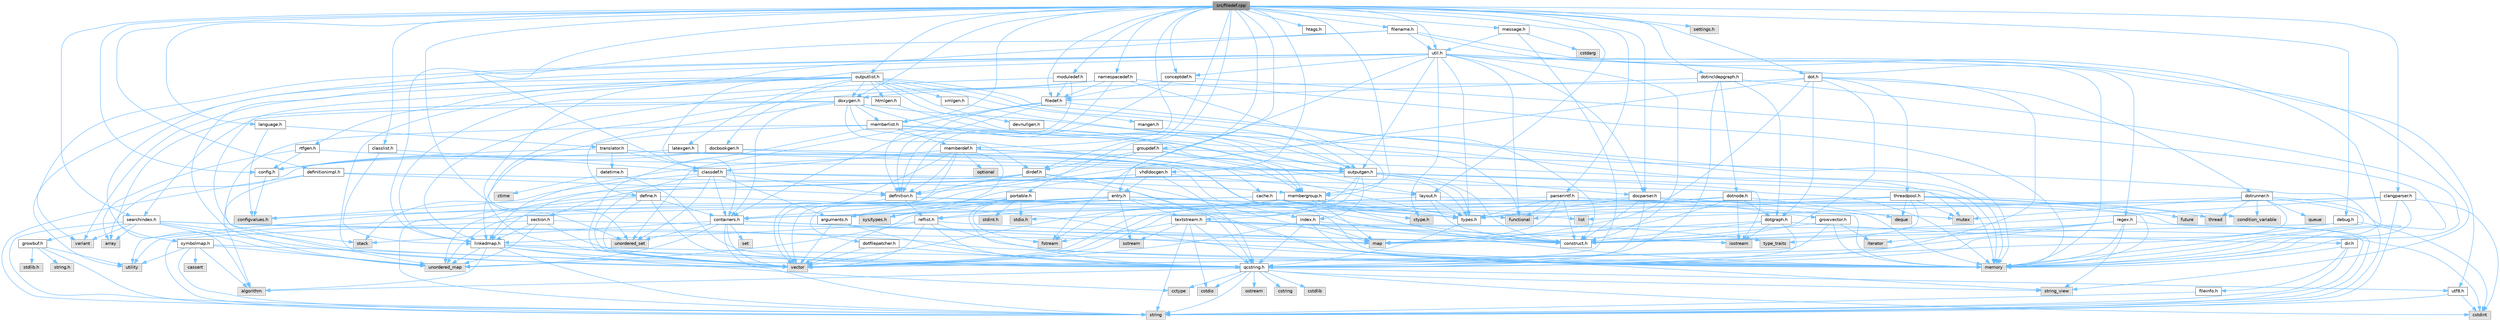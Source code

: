 digraph "src/filedef.cpp"
{
 // INTERACTIVE_SVG=YES
 // LATEX_PDF_SIZE
  bgcolor="transparent";
  edge [fontname=Helvetica,fontsize=10,labelfontname=Helvetica,labelfontsize=10];
  node [fontname=Helvetica,fontsize=10,shape=box,height=0.2,width=0.4];
  Node1 [id="Node000001",label="src/filedef.cpp",height=0.2,width=0.4,color="gray40", fillcolor="grey60", style="filled", fontcolor="black",tooltip=" "];
  Node1 -> Node2 [id="edge1_Node000001_Node000002",color="steelblue1",style="solid",tooltip=" "];
  Node2 [id="Node000002",label="unordered_set",height=0.2,width=0.4,color="grey60", fillcolor="#E0E0E0", style="filled",tooltip=" "];
  Node1 -> Node3 [id="edge2_Node000001_Node000003",color="steelblue1",style="solid",tooltip=" "];
  Node3 [id="Node000003",label="memberlist.h",height=0.2,width=0.4,color="grey40", fillcolor="white", style="filled",URL="$dd/d78/memberlist_8h.html",tooltip=" "];
  Node3 -> Node4 [id="edge3_Node000003_Node000004",color="steelblue1",style="solid",tooltip=" "];
  Node4 [id="Node000004",label="vector",height=0.2,width=0.4,color="grey60", fillcolor="#E0E0E0", style="filled",tooltip=" "];
  Node3 -> Node5 [id="edge4_Node000003_Node000005",color="steelblue1",style="solid",tooltip=" "];
  Node5 [id="Node000005",label="algorithm",height=0.2,width=0.4,color="grey60", fillcolor="#E0E0E0", style="filled",tooltip=" "];
  Node3 -> Node6 [id="edge5_Node000003_Node000006",color="steelblue1",style="solid",tooltip=" "];
  Node6 [id="Node000006",label="memberdef.h",height=0.2,width=0.4,color="grey40", fillcolor="white", style="filled",URL="$d4/d46/memberdef_8h.html",tooltip=" "];
  Node6 -> Node4 [id="edge6_Node000006_Node000004",color="steelblue1",style="solid",tooltip=" "];
  Node6 -> Node7 [id="edge7_Node000006_Node000007",color="steelblue1",style="solid",tooltip=" "];
  Node7 [id="Node000007",label="memory",height=0.2,width=0.4,color="grey60", fillcolor="#E0E0E0", style="filled",tooltip=" "];
  Node6 -> Node8 [id="edge8_Node000006_Node000008",color="steelblue1",style="solid",tooltip=" "];
  Node8 [id="Node000008",label="optional",height=0.2,width=0.4,color="grey60", fillcolor="#E0E0E0", style="filled",tooltip=" "];
  Node6 -> Node9 [id="edge9_Node000006_Node000009",color="steelblue1",style="solid",tooltip=" "];
  Node9 [id="Node000009",label="sys/types.h",height=0.2,width=0.4,color="grey60", fillcolor="#E0E0E0", style="filled",tooltip=" "];
  Node6 -> Node10 [id="edge10_Node000006_Node000010",color="steelblue1",style="solid",tooltip=" "];
  Node10 [id="Node000010",label="types.h",height=0.2,width=0.4,color="grey40", fillcolor="white", style="filled",URL="$d9/d49/types_8h.html",tooltip="This file contains a number of basic enums and types."];
  Node10 -> Node11 [id="edge11_Node000010_Node000011",color="steelblue1",style="solid",tooltip=" "];
  Node11 [id="Node000011",label="qcstring.h",height=0.2,width=0.4,color="grey40", fillcolor="white", style="filled",URL="$d7/d5c/qcstring_8h.html",tooltip=" "];
  Node11 -> Node12 [id="edge12_Node000011_Node000012",color="steelblue1",style="solid",tooltip=" "];
  Node12 [id="Node000012",label="string",height=0.2,width=0.4,color="grey60", fillcolor="#E0E0E0", style="filled",tooltip=" "];
  Node11 -> Node13 [id="edge13_Node000011_Node000013",color="steelblue1",style="solid",tooltip=" "];
  Node13 [id="Node000013",label="string_view",height=0.2,width=0.4,color="grey60", fillcolor="#E0E0E0", style="filled",tooltip=" "];
  Node11 -> Node5 [id="edge14_Node000011_Node000005",color="steelblue1",style="solid",tooltip=" "];
  Node11 -> Node14 [id="edge15_Node000011_Node000014",color="steelblue1",style="solid",tooltip=" "];
  Node14 [id="Node000014",label="cctype",height=0.2,width=0.4,color="grey60", fillcolor="#E0E0E0", style="filled",tooltip=" "];
  Node11 -> Node15 [id="edge16_Node000011_Node000015",color="steelblue1",style="solid",tooltip=" "];
  Node15 [id="Node000015",label="cstring",height=0.2,width=0.4,color="grey60", fillcolor="#E0E0E0", style="filled",tooltip=" "];
  Node11 -> Node16 [id="edge17_Node000011_Node000016",color="steelblue1",style="solid",tooltip=" "];
  Node16 [id="Node000016",label="cstdio",height=0.2,width=0.4,color="grey60", fillcolor="#E0E0E0", style="filled",tooltip=" "];
  Node11 -> Node17 [id="edge18_Node000011_Node000017",color="steelblue1",style="solid",tooltip=" "];
  Node17 [id="Node000017",label="cstdlib",height=0.2,width=0.4,color="grey60", fillcolor="#E0E0E0", style="filled",tooltip=" "];
  Node11 -> Node18 [id="edge19_Node000011_Node000018",color="steelblue1",style="solid",tooltip=" "];
  Node18 [id="Node000018",label="cstdint",height=0.2,width=0.4,color="grey60", fillcolor="#E0E0E0", style="filled",tooltip=" "];
  Node11 -> Node19 [id="edge20_Node000011_Node000019",color="steelblue1",style="solid",tooltip=" "];
  Node19 [id="Node000019",label="ostream",height=0.2,width=0.4,color="grey60", fillcolor="#E0E0E0", style="filled",tooltip=" "];
  Node11 -> Node20 [id="edge21_Node000011_Node000020",color="steelblue1",style="solid",tooltip=" "];
  Node20 [id="Node000020",label="utf8.h",height=0.2,width=0.4,color="grey40", fillcolor="white", style="filled",URL="$db/d7c/utf8_8h.html",tooltip="Various UTF8 related helper functions."];
  Node20 -> Node18 [id="edge22_Node000020_Node000018",color="steelblue1",style="solid",tooltip=" "];
  Node20 -> Node12 [id="edge23_Node000020_Node000012",color="steelblue1",style="solid",tooltip=" "];
  Node6 -> Node21 [id="edge24_Node000006_Node000021",color="steelblue1",style="solid",tooltip=" "];
  Node21 [id="Node000021",label="definition.h",height=0.2,width=0.4,color="grey40", fillcolor="white", style="filled",URL="$df/da1/definition_8h.html",tooltip=" "];
  Node21 -> Node4 [id="edge25_Node000021_Node000004",color="steelblue1",style="solid",tooltip=" "];
  Node21 -> Node10 [id="edge26_Node000021_Node000010",color="steelblue1",style="solid",tooltip=" "];
  Node21 -> Node22 [id="edge27_Node000021_Node000022",color="steelblue1",style="solid",tooltip=" "];
  Node22 [id="Node000022",label="reflist.h",height=0.2,width=0.4,color="grey40", fillcolor="white", style="filled",URL="$d1/d02/reflist_8h.html",tooltip=" "];
  Node22 -> Node4 [id="edge28_Node000022_Node000004",color="steelblue1",style="solid",tooltip=" "];
  Node22 -> Node23 [id="edge29_Node000022_Node000023",color="steelblue1",style="solid",tooltip=" "];
  Node23 [id="Node000023",label="unordered_map",height=0.2,width=0.4,color="grey60", fillcolor="#E0E0E0", style="filled",tooltip=" "];
  Node22 -> Node7 [id="edge30_Node000022_Node000007",color="steelblue1",style="solid",tooltip=" "];
  Node22 -> Node11 [id="edge31_Node000022_Node000011",color="steelblue1",style="solid",tooltip=" "];
  Node22 -> Node24 [id="edge32_Node000022_Node000024",color="steelblue1",style="solid",tooltip=" "];
  Node24 [id="Node000024",label="linkedmap.h",height=0.2,width=0.4,color="grey40", fillcolor="white", style="filled",URL="$da/de1/linkedmap_8h.html",tooltip=" "];
  Node24 -> Node23 [id="edge33_Node000024_Node000023",color="steelblue1",style="solid",tooltip=" "];
  Node24 -> Node4 [id="edge34_Node000024_Node000004",color="steelblue1",style="solid",tooltip=" "];
  Node24 -> Node7 [id="edge35_Node000024_Node000007",color="steelblue1",style="solid",tooltip=" "];
  Node24 -> Node12 [id="edge36_Node000024_Node000012",color="steelblue1",style="solid",tooltip=" "];
  Node24 -> Node5 [id="edge37_Node000024_Node000005",color="steelblue1",style="solid",tooltip=" "];
  Node24 -> Node14 [id="edge38_Node000024_Node000014",color="steelblue1",style="solid",tooltip=" "];
  Node24 -> Node11 [id="edge39_Node000024_Node000011",color="steelblue1",style="solid",tooltip=" "];
  Node22 -> Node25 [id="edge40_Node000022_Node000025",color="steelblue1",style="solid",tooltip=" "];
  Node25 [id="Node000025",label="construct.h",height=0.2,width=0.4,color="grey40", fillcolor="white", style="filled",URL="$d7/dfc/construct_8h.html",tooltip=" "];
  Node21 -> Node25 [id="edge41_Node000021_Node000025",color="steelblue1",style="solid",tooltip=" "];
  Node6 -> Node26 [id="edge42_Node000006_Node000026",color="steelblue1",style="solid",tooltip=" "];
  Node26 [id="Node000026",label="arguments.h",height=0.2,width=0.4,color="grey40", fillcolor="white", style="filled",URL="$df/d9b/arguments_8h.html",tooltip=" "];
  Node26 -> Node4 [id="edge43_Node000026_Node000004",color="steelblue1",style="solid",tooltip=" "];
  Node26 -> Node11 [id="edge44_Node000026_Node000011",color="steelblue1",style="solid",tooltip=" "];
  Node6 -> Node27 [id="edge45_Node000006_Node000027",color="steelblue1",style="solid",tooltip=" "];
  Node27 [id="Node000027",label="classdef.h",height=0.2,width=0.4,color="grey40", fillcolor="white", style="filled",URL="$d1/da6/classdef_8h.html",tooltip=" "];
  Node27 -> Node7 [id="edge46_Node000027_Node000007",color="steelblue1",style="solid",tooltip=" "];
  Node27 -> Node4 [id="edge47_Node000027_Node000004",color="steelblue1",style="solid",tooltip=" "];
  Node27 -> Node2 [id="edge48_Node000027_Node000002",color="steelblue1",style="solid",tooltip=" "];
  Node27 -> Node28 [id="edge49_Node000027_Node000028",color="steelblue1",style="solid",tooltip=" "];
  Node28 [id="Node000028",label="containers.h",height=0.2,width=0.4,color="grey40", fillcolor="white", style="filled",URL="$d5/d75/containers_8h.html",tooltip=" "];
  Node28 -> Node4 [id="edge50_Node000028_Node000004",color="steelblue1",style="solid",tooltip=" "];
  Node28 -> Node12 [id="edge51_Node000028_Node000012",color="steelblue1",style="solid",tooltip=" "];
  Node28 -> Node13 [id="edge52_Node000028_Node000013",color="steelblue1",style="solid",tooltip=" "];
  Node28 -> Node29 [id="edge53_Node000028_Node000029",color="steelblue1",style="solid",tooltip=" "];
  Node29 [id="Node000029",label="set",height=0.2,width=0.4,color="grey60", fillcolor="#E0E0E0", style="filled",tooltip=" "];
  Node28 -> Node30 [id="edge54_Node000028_Node000030",color="steelblue1",style="solid",tooltip=" "];
  Node30 [id="Node000030",label="map",height=0.2,width=0.4,color="grey60", fillcolor="#E0E0E0", style="filled",tooltip=" "];
  Node28 -> Node2 [id="edge55_Node000028_Node000002",color="steelblue1",style="solid",tooltip=" "];
  Node28 -> Node23 [id="edge56_Node000028_Node000023",color="steelblue1",style="solid",tooltip=" "];
  Node28 -> Node31 [id="edge57_Node000028_Node000031",color="steelblue1",style="solid",tooltip=" "];
  Node31 [id="Node000031",label="stack",height=0.2,width=0.4,color="grey60", fillcolor="#E0E0E0", style="filled",tooltip=" "];
  Node27 -> Node21 [id="edge58_Node000027_Node000021",color="steelblue1",style="solid",tooltip=" "];
  Node27 -> Node26 [id="edge59_Node000027_Node000026",color="steelblue1",style="solid",tooltip=" "];
  Node27 -> Node32 [id="edge60_Node000027_Node000032",color="steelblue1",style="solid",tooltip=" "];
  Node32 [id="Node000032",label="membergroup.h",height=0.2,width=0.4,color="grey40", fillcolor="white", style="filled",URL="$d9/d11/membergroup_8h.html",tooltip=" "];
  Node32 -> Node4 [id="edge61_Node000032_Node000004",color="steelblue1",style="solid",tooltip=" "];
  Node32 -> Node30 [id="edge62_Node000032_Node000030",color="steelblue1",style="solid",tooltip=" "];
  Node32 -> Node7 [id="edge63_Node000032_Node000007",color="steelblue1",style="solid",tooltip=" "];
  Node32 -> Node10 [id="edge64_Node000032_Node000010",color="steelblue1",style="solid",tooltip=" "];
  Node32 -> Node22 [id="edge65_Node000032_Node000022",color="steelblue1",style="solid",tooltip=" "];
  Node27 -> Node33 [id="edge66_Node000027_Node000033",color="steelblue1",style="solid",tooltip=" "];
  Node33 [id="Node000033",label="configvalues.h",height=0.2,width=0.4,color="grey60", fillcolor="#E0E0E0", style="filled",tooltip=" "];
  Node3 -> Node24 [id="edge67_Node000003_Node000024",color="steelblue1",style="solid",tooltip=" "];
  Node3 -> Node10 [id="edge68_Node000003_Node000010",color="steelblue1",style="solid",tooltip=" "];
  Node3 -> Node32 [id="edge69_Node000003_Node000032",color="steelblue1",style="solid",tooltip=" "];
  Node3 -> Node25 [id="edge70_Node000003_Node000025",color="steelblue1",style="solid",tooltip=" "];
  Node1 -> Node34 [id="edge71_Node000001_Node000034",color="steelblue1",style="solid",tooltip=" "];
  Node34 [id="Node000034",label="classlist.h",height=0.2,width=0.4,color="grey40", fillcolor="white", style="filled",URL="$d2/df8/classlist_8h.html",tooltip=" "];
  Node34 -> Node24 [id="edge72_Node000034_Node000024",color="steelblue1",style="solid",tooltip=" "];
  Node34 -> Node27 [id="edge73_Node000034_Node000027",color="steelblue1",style="solid",tooltip=" "];
  Node1 -> Node35 [id="edge74_Node000001_Node000035",color="steelblue1",style="solid",tooltip=" "];
  Node35 [id="Node000035",label="filedef.h",height=0.2,width=0.4,color="grey40", fillcolor="white", style="filled",URL="$d4/d3a/filedef_8h.html",tooltip=" "];
  Node35 -> Node7 [id="edge75_Node000035_Node000007",color="steelblue1",style="solid",tooltip=" "];
  Node35 -> Node2 [id="edge76_Node000035_Node000002",color="steelblue1",style="solid",tooltip=" "];
  Node35 -> Node21 [id="edge77_Node000035_Node000021",color="steelblue1",style="solid",tooltip=" "];
  Node35 -> Node3 [id="edge78_Node000035_Node000003",color="steelblue1",style="solid",tooltip=" "];
  Node35 -> Node28 [id="edge79_Node000035_Node000028",color="steelblue1",style="solid",tooltip=" "];
  Node1 -> Node36 [id="edge80_Node000001_Node000036",color="steelblue1",style="solid",tooltip=" "];
  Node36 [id="Node000036",label="doxygen.h",height=0.2,width=0.4,color="grey40", fillcolor="white", style="filled",URL="$d1/da1/doxygen_8h.html",tooltip=" "];
  Node36 -> Node37 [id="edge81_Node000036_Node000037",color="steelblue1",style="solid",tooltip=" "];
  Node37 [id="Node000037",label="mutex",height=0.2,width=0.4,color="grey60", fillcolor="#E0E0E0", style="filled",tooltip=" "];
  Node36 -> Node28 [id="edge82_Node000036_Node000028",color="steelblue1",style="solid",tooltip=" "];
  Node36 -> Node32 [id="edge83_Node000036_Node000032",color="steelblue1",style="solid",tooltip=" "];
  Node36 -> Node38 [id="edge84_Node000036_Node000038",color="steelblue1",style="solid",tooltip=" "];
  Node38 [id="Node000038",label="dirdef.h",height=0.2,width=0.4,color="grey40", fillcolor="white", style="filled",URL="$d6/d15/dirdef_8h.html",tooltip=" "];
  Node38 -> Node4 [id="edge85_Node000038_Node000004",color="steelblue1",style="solid",tooltip=" "];
  Node38 -> Node30 [id="edge86_Node000038_Node000030",color="steelblue1",style="solid",tooltip=" "];
  Node38 -> Node11 [id="edge87_Node000038_Node000011",color="steelblue1",style="solid",tooltip=" "];
  Node38 -> Node24 [id="edge88_Node000038_Node000024",color="steelblue1",style="solid",tooltip=" "];
  Node38 -> Node21 [id="edge89_Node000038_Node000021",color="steelblue1",style="solid",tooltip=" "];
  Node36 -> Node3 [id="edge90_Node000036_Node000003",color="steelblue1",style="solid",tooltip=" "];
  Node36 -> Node39 [id="edge91_Node000036_Node000039",color="steelblue1",style="solid",tooltip=" "];
  Node39 [id="Node000039",label="define.h",height=0.2,width=0.4,color="grey40", fillcolor="white", style="filled",URL="$df/d67/define_8h.html",tooltip=" "];
  Node39 -> Node4 [id="edge92_Node000039_Node000004",color="steelblue1",style="solid",tooltip=" "];
  Node39 -> Node7 [id="edge93_Node000039_Node000007",color="steelblue1",style="solid",tooltip=" "];
  Node39 -> Node12 [id="edge94_Node000039_Node000012",color="steelblue1",style="solid",tooltip=" "];
  Node39 -> Node23 [id="edge95_Node000039_Node000023",color="steelblue1",style="solid",tooltip=" "];
  Node39 -> Node11 [id="edge96_Node000039_Node000011",color="steelblue1",style="solid",tooltip=" "];
  Node39 -> Node28 [id="edge97_Node000039_Node000028",color="steelblue1",style="solid",tooltip=" "];
  Node36 -> Node40 [id="edge98_Node000036_Node000040",color="steelblue1",style="solid",tooltip=" "];
  Node40 [id="Node000040",label="cache.h",height=0.2,width=0.4,color="grey40", fillcolor="white", style="filled",URL="$d3/d26/cache_8h.html",tooltip=" "];
  Node40 -> Node41 [id="edge99_Node000040_Node000041",color="steelblue1",style="solid",tooltip=" "];
  Node41 [id="Node000041",label="list",height=0.2,width=0.4,color="grey60", fillcolor="#E0E0E0", style="filled",tooltip=" "];
  Node40 -> Node23 [id="edge100_Node000040_Node000023",color="steelblue1",style="solid",tooltip=" "];
  Node40 -> Node37 [id="edge101_Node000040_Node000037",color="steelblue1",style="solid",tooltip=" "];
  Node40 -> Node42 [id="edge102_Node000040_Node000042",color="steelblue1",style="solid",tooltip=" "];
  Node42 [id="Node000042",label="utility",height=0.2,width=0.4,color="grey60", fillcolor="#E0E0E0", style="filled",tooltip=" "];
  Node40 -> Node43 [id="edge103_Node000040_Node000043",color="steelblue1",style="solid",tooltip=" "];
  Node43 [id="Node000043",label="ctype.h",height=0.2,width=0.4,color="grey60", fillcolor="#E0E0E0", style="filled",tooltip=" "];
  Node36 -> Node44 [id="edge104_Node000036_Node000044",color="steelblue1",style="solid",tooltip=" "];
  Node44 [id="Node000044",label="symbolmap.h",height=0.2,width=0.4,color="grey40", fillcolor="white", style="filled",URL="$d7/ddd/symbolmap_8h.html",tooltip=" "];
  Node44 -> Node5 [id="edge105_Node000044_Node000005",color="steelblue1",style="solid",tooltip=" "];
  Node44 -> Node23 [id="edge106_Node000044_Node000023",color="steelblue1",style="solid",tooltip=" "];
  Node44 -> Node4 [id="edge107_Node000044_Node000004",color="steelblue1",style="solid",tooltip=" "];
  Node44 -> Node12 [id="edge108_Node000044_Node000012",color="steelblue1",style="solid",tooltip=" "];
  Node44 -> Node42 [id="edge109_Node000044_Node000042",color="steelblue1",style="solid",tooltip=" "];
  Node44 -> Node45 [id="edge110_Node000044_Node000045",color="steelblue1",style="solid",tooltip=" "];
  Node45 [id="Node000045",label="cassert",height=0.2,width=0.4,color="grey60", fillcolor="#E0E0E0", style="filled",tooltip=" "];
  Node36 -> Node46 [id="edge111_Node000036_Node000046",color="steelblue1",style="solid",tooltip=" "];
  Node46 [id="Node000046",label="searchindex.h",height=0.2,width=0.4,color="grey40", fillcolor="white", style="filled",URL="$de/d07/searchindex_8h.html",tooltip="Web server based search engine."];
  Node46 -> Node7 [id="edge112_Node000046_Node000007",color="steelblue1",style="solid",tooltip=" "];
  Node46 -> Node4 [id="edge113_Node000046_Node000004",color="steelblue1",style="solid",tooltip=" "];
  Node46 -> Node30 [id="edge114_Node000046_Node000030",color="steelblue1",style="solid",tooltip=" "];
  Node46 -> Node23 [id="edge115_Node000046_Node000023",color="steelblue1",style="solid",tooltip=" "];
  Node46 -> Node12 [id="edge116_Node000046_Node000012",color="steelblue1",style="solid",tooltip=" "];
  Node46 -> Node47 [id="edge117_Node000046_Node000047",color="steelblue1",style="solid",tooltip=" "];
  Node47 [id="Node000047",label="array",height=0.2,width=0.4,color="grey60", fillcolor="#E0E0E0", style="filled",tooltip=" "];
  Node46 -> Node48 [id="edge118_Node000046_Node000048",color="steelblue1",style="solid",tooltip=" "];
  Node48 [id="Node000048",label="variant",height=0.2,width=0.4,color="grey60", fillcolor="#E0E0E0", style="filled",tooltip=" "];
  Node46 -> Node11 [id="edge119_Node000046_Node000011",color="steelblue1",style="solid",tooltip=" "];
  Node46 -> Node49 [id="edge120_Node000046_Node000049",color="steelblue1",style="solid",tooltip=" "];
  Node49 [id="Node000049",label="growbuf.h",height=0.2,width=0.4,color="grey40", fillcolor="white", style="filled",URL="$dd/d72/growbuf_8h.html",tooltip=" "];
  Node49 -> Node42 [id="edge121_Node000049_Node000042",color="steelblue1",style="solid",tooltip=" "];
  Node49 -> Node50 [id="edge122_Node000049_Node000050",color="steelblue1",style="solid",tooltip=" "];
  Node50 [id="Node000050",label="stdlib.h",height=0.2,width=0.4,color="grey60", fillcolor="#E0E0E0", style="filled",tooltip=" "];
  Node49 -> Node51 [id="edge123_Node000049_Node000051",color="steelblue1",style="solid",tooltip=" "];
  Node51 [id="Node000051",label="string.h",height=0.2,width=0.4,color="grey60", fillcolor="#E0E0E0", style="filled",tooltip=" "];
  Node49 -> Node12 [id="edge124_Node000049_Node000012",color="steelblue1",style="solid",tooltip=" "];
  Node1 -> Node6 [id="edge125_Node000001_Node000006",color="steelblue1",style="solid",tooltip=" "];
  Node1 -> Node27 [id="edge126_Node000001_Node000027",color="steelblue1",style="solid",tooltip=" "];
  Node1 -> Node52 [id="edge127_Node000001_Node000052",color="steelblue1",style="solid",tooltip=" "];
  Node52 [id="Node000052",label="namespacedef.h",height=0.2,width=0.4,color="grey40", fillcolor="white", style="filled",URL="$d7/d97/namespacedef_8h.html",tooltip=" "];
  Node52 -> Node7 [id="edge128_Node000052_Node000007",color="steelblue1",style="solid",tooltip=" "];
  Node52 -> Node2 [id="edge129_Node000052_Node000002",color="steelblue1",style="solid",tooltip=" "];
  Node52 -> Node21 [id="edge130_Node000052_Node000021",color="steelblue1",style="solid",tooltip=" "];
  Node52 -> Node35 [id="edge131_Node000052_Node000035",color="steelblue1",style="solid",tooltip=" "];
  Node52 -> Node24 [id="edge132_Node000052_Node000024",color="steelblue1",style="solid",tooltip=" "];
  Node52 -> Node32 [id="edge133_Node000052_Node000032",color="steelblue1",style="solid",tooltip=" "];
  Node1 -> Node53 [id="edge134_Node000001_Node000053",color="steelblue1",style="solid",tooltip=" "];
  Node53 [id="Node000053",label="util.h",height=0.2,width=0.4,color="grey40", fillcolor="white", style="filled",URL="$d8/d3c/util_8h.html",tooltip="A bunch of utility functions."];
  Node53 -> Node7 [id="edge135_Node000053_Node000007",color="steelblue1",style="solid",tooltip=" "];
  Node53 -> Node23 [id="edge136_Node000053_Node000023",color="steelblue1",style="solid",tooltip=" "];
  Node53 -> Node5 [id="edge137_Node000053_Node000005",color="steelblue1",style="solid",tooltip=" "];
  Node53 -> Node54 [id="edge138_Node000053_Node000054",color="steelblue1",style="solid",tooltip=" "];
  Node54 [id="Node000054",label="functional",height=0.2,width=0.4,color="grey60", fillcolor="#E0E0E0", style="filled",tooltip=" "];
  Node53 -> Node55 [id="edge139_Node000053_Node000055",color="steelblue1",style="solid",tooltip=" "];
  Node55 [id="Node000055",label="fstream",height=0.2,width=0.4,color="grey60", fillcolor="#E0E0E0", style="filled",tooltip=" "];
  Node53 -> Node48 [id="edge140_Node000053_Node000048",color="steelblue1",style="solid",tooltip=" "];
  Node53 -> Node13 [id="edge141_Node000053_Node000013",color="steelblue1",style="solid",tooltip=" "];
  Node53 -> Node43 [id="edge142_Node000053_Node000043",color="steelblue1",style="solid",tooltip=" "];
  Node53 -> Node10 [id="edge143_Node000053_Node000010",color="steelblue1",style="solid",tooltip=" "];
  Node53 -> Node56 [id="edge144_Node000053_Node000056",color="steelblue1",style="solid",tooltip=" "];
  Node56 [id="Node000056",label="docparser.h",height=0.2,width=0.4,color="grey40", fillcolor="white", style="filled",URL="$de/d9c/docparser_8h.html",tooltip=" "];
  Node56 -> Node57 [id="edge145_Node000056_Node000057",color="steelblue1",style="solid",tooltip=" "];
  Node57 [id="Node000057",label="stdio.h",height=0.2,width=0.4,color="grey60", fillcolor="#E0E0E0", style="filled",tooltip=" "];
  Node56 -> Node7 [id="edge146_Node000056_Node000007",color="steelblue1",style="solid",tooltip=" "];
  Node56 -> Node11 [id="edge147_Node000056_Node000011",color="steelblue1",style="solid",tooltip=" "];
  Node56 -> Node58 [id="edge148_Node000056_Node000058",color="steelblue1",style="solid",tooltip=" "];
  Node58 [id="Node000058",label="growvector.h",height=0.2,width=0.4,color="grey40", fillcolor="white", style="filled",URL="$d7/d50/growvector_8h.html",tooltip=" "];
  Node58 -> Node4 [id="edge149_Node000058_Node000004",color="steelblue1",style="solid",tooltip=" "];
  Node58 -> Node7 [id="edge150_Node000058_Node000007",color="steelblue1",style="solid",tooltip=" "];
  Node58 -> Node59 [id="edge151_Node000058_Node000059",color="steelblue1",style="solid",tooltip=" "];
  Node59 [id="Node000059",label="iterator",height=0.2,width=0.4,color="grey60", fillcolor="#E0E0E0", style="filled",tooltip=" "];
  Node58 -> Node25 [id="edge152_Node000058_Node000025",color="steelblue1",style="solid",tooltip=" "];
  Node56 -> Node25 [id="edge153_Node000056_Node000025",color="steelblue1",style="solid",tooltip=" "];
  Node56 -> Node10 [id="edge154_Node000056_Node000010",color="steelblue1",style="solid",tooltip=" "];
  Node53 -> Node28 [id="edge155_Node000053_Node000028",color="steelblue1",style="solid",tooltip=" "];
  Node53 -> Node60 [id="edge156_Node000053_Node000060",color="steelblue1",style="solid",tooltip=" "];
  Node60 [id="Node000060",label="outputgen.h",height=0.2,width=0.4,color="grey40", fillcolor="white", style="filled",URL="$df/d06/outputgen_8h.html",tooltip=" "];
  Node60 -> Node7 [id="edge157_Node000060_Node000007",color="steelblue1",style="solid",tooltip=" "];
  Node60 -> Node31 [id="edge158_Node000060_Node000031",color="steelblue1",style="solid",tooltip=" "];
  Node60 -> Node61 [id="edge159_Node000060_Node000061",color="steelblue1",style="solid",tooltip=" "];
  Node61 [id="Node000061",label="iostream",height=0.2,width=0.4,color="grey60", fillcolor="#E0E0E0", style="filled",tooltip=" "];
  Node60 -> Node55 [id="edge160_Node000060_Node000055",color="steelblue1",style="solid",tooltip=" "];
  Node60 -> Node10 [id="edge161_Node000060_Node000010",color="steelblue1",style="solid",tooltip=" "];
  Node60 -> Node62 [id="edge162_Node000060_Node000062",color="steelblue1",style="solid",tooltip=" "];
  Node62 [id="Node000062",label="index.h",height=0.2,width=0.4,color="grey40", fillcolor="white", style="filled",URL="$d1/db5/index_8h.html",tooltip=" "];
  Node62 -> Node7 [id="edge163_Node000062_Node000007",color="steelblue1",style="solid",tooltip=" "];
  Node62 -> Node4 [id="edge164_Node000062_Node000004",color="steelblue1",style="solid",tooltip=" "];
  Node62 -> Node30 [id="edge165_Node000062_Node000030",color="steelblue1",style="solid",tooltip=" "];
  Node62 -> Node11 [id="edge166_Node000062_Node000011",color="steelblue1",style="solid",tooltip=" "];
  Node62 -> Node25 [id="edge167_Node000062_Node000025",color="steelblue1",style="solid",tooltip=" "];
  Node60 -> Node63 [id="edge168_Node000060_Node000063",color="steelblue1",style="solid",tooltip=" "];
  Node63 [id="Node000063",label="section.h",height=0.2,width=0.4,color="grey40", fillcolor="white", style="filled",URL="$d1/d2a/section_8h.html",tooltip=" "];
  Node63 -> Node12 [id="edge169_Node000063_Node000012",color="steelblue1",style="solid",tooltip=" "];
  Node63 -> Node23 [id="edge170_Node000063_Node000023",color="steelblue1",style="solid",tooltip=" "];
  Node63 -> Node11 [id="edge171_Node000063_Node000011",color="steelblue1",style="solid",tooltip=" "];
  Node63 -> Node24 [id="edge172_Node000063_Node000024",color="steelblue1",style="solid",tooltip=" "];
  Node63 -> Node25 [id="edge173_Node000063_Node000025",color="steelblue1",style="solid",tooltip=" "];
  Node60 -> Node64 [id="edge174_Node000060_Node000064",color="steelblue1",style="solid",tooltip=" "];
  Node64 [id="Node000064",label="textstream.h",height=0.2,width=0.4,color="grey40", fillcolor="white", style="filled",URL="$d4/d7d/textstream_8h.html",tooltip=" "];
  Node64 -> Node12 [id="edge175_Node000064_Node000012",color="steelblue1",style="solid",tooltip=" "];
  Node64 -> Node61 [id="edge176_Node000064_Node000061",color="steelblue1",style="solid",tooltip=" "];
  Node64 -> Node65 [id="edge177_Node000064_Node000065",color="steelblue1",style="solid",tooltip=" "];
  Node65 [id="Node000065",label="sstream",height=0.2,width=0.4,color="grey60", fillcolor="#E0E0E0", style="filled",tooltip=" "];
  Node64 -> Node18 [id="edge178_Node000064_Node000018",color="steelblue1",style="solid",tooltip=" "];
  Node64 -> Node16 [id="edge179_Node000064_Node000016",color="steelblue1",style="solid",tooltip=" "];
  Node64 -> Node55 [id="edge180_Node000064_Node000055",color="steelblue1",style="solid",tooltip=" "];
  Node64 -> Node66 [id="edge181_Node000064_Node000066",color="steelblue1",style="solid",tooltip=" "];
  Node66 [id="Node000066",label="type_traits",height=0.2,width=0.4,color="grey60", fillcolor="#E0E0E0", style="filled",tooltip=" "];
  Node64 -> Node11 [id="edge182_Node000064_Node000011",color="steelblue1",style="solid",tooltip=" "];
  Node64 -> Node25 [id="edge183_Node000064_Node000025",color="steelblue1",style="solid",tooltip=" "];
  Node60 -> Node56 [id="edge184_Node000060_Node000056",color="steelblue1",style="solid",tooltip=" "];
  Node60 -> Node25 [id="edge185_Node000060_Node000025",color="steelblue1",style="solid",tooltip=" "];
  Node53 -> Node67 [id="edge186_Node000053_Node000067",color="steelblue1",style="solid",tooltip=" "];
  Node67 [id="Node000067",label="regex.h",height=0.2,width=0.4,color="grey40", fillcolor="white", style="filled",URL="$d1/d21/regex_8h.html",tooltip=" "];
  Node67 -> Node7 [id="edge187_Node000067_Node000007",color="steelblue1",style="solid",tooltip=" "];
  Node67 -> Node12 [id="edge188_Node000067_Node000012",color="steelblue1",style="solid",tooltip=" "];
  Node67 -> Node13 [id="edge189_Node000067_Node000013",color="steelblue1",style="solid",tooltip=" "];
  Node67 -> Node4 [id="edge190_Node000067_Node000004",color="steelblue1",style="solid",tooltip=" "];
  Node67 -> Node59 [id="edge191_Node000067_Node000059",color="steelblue1",style="solid",tooltip=" "];
  Node67 -> Node25 [id="edge192_Node000067_Node000025",color="steelblue1",style="solid",tooltip=" "];
  Node53 -> Node68 [id="edge193_Node000053_Node000068",color="steelblue1",style="solid",tooltip=" "];
  Node68 [id="Node000068",label="conceptdef.h",height=0.2,width=0.4,color="grey40", fillcolor="white", style="filled",URL="$da/df1/conceptdef_8h.html",tooltip=" "];
  Node68 -> Node7 [id="edge194_Node000068_Node000007",color="steelblue1",style="solid",tooltip=" "];
  Node68 -> Node21 [id="edge195_Node000068_Node000021",color="steelblue1",style="solid",tooltip=" "];
  Node68 -> Node35 [id="edge196_Node000068_Node000035",color="steelblue1",style="solid",tooltip=" "];
  Node53 -> Node25 [id="edge197_Node000053_Node000025",color="steelblue1",style="solid",tooltip=" "];
  Node1 -> Node69 [id="edge198_Node000001_Node000069",color="steelblue1",style="solid",tooltip=" "];
  Node69 [id="Node000069",label="language.h",height=0.2,width=0.4,color="grey40", fillcolor="white", style="filled",URL="$d8/dce/language_8h.html",tooltip=" "];
  Node69 -> Node70 [id="edge199_Node000069_Node000070",color="steelblue1",style="solid",tooltip=" "];
  Node70 [id="Node000070",label="translator.h",height=0.2,width=0.4,color="grey40", fillcolor="white", style="filled",URL="$d9/df1/translator_8h.html",tooltip=" "];
  Node70 -> Node27 [id="edge200_Node000070_Node000027",color="steelblue1",style="solid",tooltip=" "];
  Node70 -> Node71 [id="edge201_Node000070_Node000071",color="steelblue1",style="solid",tooltip=" "];
  Node71 [id="Node000071",label="config.h",height=0.2,width=0.4,color="grey40", fillcolor="white", style="filled",URL="$db/d16/config_8h.html",tooltip=" "];
  Node71 -> Node33 [id="edge202_Node000071_Node000033",color="steelblue1",style="solid",tooltip=" "];
  Node70 -> Node72 [id="edge203_Node000070_Node000072",color="steelblue1",style="solid",tooltip=" "];
  Node72 [id="Node000072",label="datetime.h",height=0.2,width=0.4,color="grey40", fillcolor="white", style="filled",URL="$de/d1b/datetime_8h.html",tooltip=" "];
  Node72 -> Node73 [id="edge204_Node000072_Node000073",color="steelblue1",style="solid",tooltip=" "];
  Node73 [id="Node000073",label="ctime",height=0.2,width=0.4,color="grey60", fillcolor="#E0E0E0", style="filled",tooltip=" "];
  Node72 -> Node11 [id="edge205_Node000072_Node000011",color="steelblue1",style="solid",tooltip=" "];
  Node70 -> Node62 [id="edge206_Node000070_Node000062",color="steelblue1",style="solid",tooltip=" "];
  Node70 -> Node25 [id="edge207_Node000070_Node000025",color="steelblue1",style="solid",tooltip=" "];
  Node69 -> Node33 [id="edge208_Node000069_Node000033",color="steelblue1",style="solid",tooltip=" "];
  Node1 -> Node74 [id="edge209_Node000001_Node000074",color="steelblue1",style="solid",tooltip=" "];
  Node74 [id="Node000074",label="outputlist.h",height=0.2,width=0.4,color="grey40", fillcolor="white", style="filled",URL="$d2/db9/outputlist_8h.html",tooltip=" "];
  Node74 -> Node42 [id="edge210_Node000074_Node000042",color="steelblue1",style="solid",tooltip=" "];
  Node74 -> Node4 [id="edge211_Node000074_Node000004",color="steelblue1",style="solid",tooltip=" "];
  Node74 -> Node7 [id="edge212_Node000074_Node000007",color="steelblue1",style="solid",tooltip=" "];
  Node74 -> Node48 [id="edge213_Node000074_Node000048",color="steelblue1",style="solid",tooltip=" "];
  Node74 -> Node31 [id="edge214_Node000074_Node000031",color="steelblue1",style="solid",tooltip=" "];
  Node74 -> Node54 [id="edge215_Node000074_Node000054",color="steelblue1",style="solid",tooltip=" "];
  Node74 -> Node60 [id="edge216_Node000074_Node000060",color="steelblue1",style="solid",tooltip=" "];
  Node74 -> Node36 [id="edge217_Node000074_Node000036",color="steelblue1",style="solid",tooltip=" "];
  Node74 -> Node75 [id="edge218_Node000074_Node000075",color="steelblue1",style="solid",tooltip=" "];
  Node75 [id="Node000075",label="htmlgen.h",height=0.2,width=0.4,color="grey40", fillcolor="white", style="filled",URL="$d8/d56/htmlgen_8h.html",tooltip=" "];
  Node75 -> Node60 [id="edge219_Node000075_Node000060",color="steelblue1",style="solid",tooltip=" "];
  Node74 -> Node76 [id="edge220_Node000074_Node000076",color="steelblue1",style="solid",tooltip=" "];
  Node76 [id="Node000076",label="latexgen.h",height=0.2,width=0.4,color="grey40", fillcolor="white", style="filled",URL="$d6/d9c/latexgen_8h.html",tooltip=" "];
  Node76 -> Node71 [id="edge221_Node000076_Node000071",color="steelblue1",style="solid",tooltip=" "];
  Node76 -> Node60 [id="edge222_Node000076_Node000060",color="steelblue1",style="solid",tooltip=" "];
  Node74 -> Node77 [id="edge223_Node000074_Node000077",color="steelblue1",style="solid",tooltip=" "];
  Node77 [id="Node000077",label="rtfgen.h",height=0.2,width=0.4,color="grey40", fillcolor="white", style="filled",URL="$d4/daa/rtfgen_8h.html",tooltip=" "];
  Node77 -> Node47 [id="edge224_Node000077_Node000047",color="steelblue1",style="solid",tooltip=" "];
  Node77 -> Node71 [id="edge225_Node000077_Node000071",color="steelblue1",style="solid",tooltip=" "];
  Node77 -> Node60 [id="edge226_Node000077_Node000060",color="steelblue1",style="solid",tooltip=" "];
  Node74 -> Node78 [id="edge227_Node000074_Node000078",color="steelblue1",style="solid",tooltip=" "];
  Node78 [id="Node000078",label="mangen.h",height=0.2,width=0.4,color="grey40", fillcolor="white", style="filled",URL="$da/dc0/mangen_8h.html",tooltip=" "];
  Node78 -> Node60 [id="edge228_Node000078_Node000060",color="steelblue1",style="solid",tooltip=" "];
  Node74 -> Node79 [id="edge229_Node000074_Node000079",color="steelblue1",style="solid",tooltip=" "];
  Node79 [id="Node000079",label="docbookgen.h",height=0.2,width=0.4,color="grey40", fillcolor="white", style="filled",URL="$de/dea/docbookgen_8h.html",tooltip=" "];
  Node79 -> Node7 [id="edge230_Node000079_Node000007",color="steelblue1",style="solid",tooltip=" "];
  Node79 -> Node47 [id="edge231_Node000079_Node000047",color="steelblue1",style="solid",tooltip=" "];
  Node79 -> Node71 [id="edge232_Node000079_Node000071",color="steelblue1",style="solid",tooltip=" "];
  Node79 -> Node60 [id="edge233_Node000079_Node000060",color="steelblue1",style="solid",tooltip=" "];
  Node74 -> Node80 [id="edge234_Node000074_Node000080",color="steelblue1",style="solid",tooltip=" "];
  Node80 [id="Node000080",label="xmlgen.h",height=0.2,width=0.4,color="grey40", fillcolor="white", style="filled",URL="$d9/d67/xmlgen_8h.html",tooltip=" "];
  Node80 -> Node60 [id="edge235_Node000080_Node000060",color="steelblue1",style="solid",tooltip=" "];
  Node74 -> Node81 [id="edge236_Node000074_Node000081",color="steelblue1",style="solid",tooltip=" "];
  Node81 [id="Node000081",label="devnullgen.h",height=0.2,width=0.4,color="grey40", fillcolor="white", style="filled",URL="$d8/de5/devnullgen_8h.html",tooltip=" "];
  Node81 -> Node60 [id="edge237_Node000081_Node000060",color="steelblue1",style="solid",tooltip=" "];
  Node1 -> Node82 [id="edge238_Node000001_Node000082",color="steelblue1",style="solid",tooltip=" "];
  Node82 [id="Node000082",label="dot.h",height=0.2,width=0.4,color="grey40", fillcolor="white", style="filled",URL="$d6/d4a/dot_8h.html",tooltip=" "];
  Node82 -> Node30 [id="edge239_Node000082_Node000030",color="steelblue1",style="solid",tooltip=" "];
  Node82 -> Node83 [id="edge240_Node000082_Node000083",color="steelblue1",style="solid",tooltip=" "];
  Node83 [id="Node000083",label="threadpool.h",height=0.2,width=0.4,color="grey40", fillcolor="white", style="filled",URL="$d3/d40/threadpool_8h.html",tooltip=" "];
  Node83 -> Node84 [id="edge241_Node000083_Node000084",color="steelblue1",style="solid",tooltip=" "];
  Node84 [id="Node000084",label="condition_variable",height=0.2,width=0.4,color="grey60", fillcolor="#E0E0E0", style="filled",tooltip=" "];
  Node83 -> Node85 [id="edge242_Node000083_Node000085",color="steelblue1",style="solid",tooltip=" "];
  Node85 [id="Node000085",label="deque",height=0.2,width=0.4,color="grey60", fillcolor="#E0E0E0", style="filled",tooltip=" "];
  Node83 -> Node54 [id="edge243_Node000083_Node000054",color="steelblue1",style="solid",tooltip=" "];
  Node83 -> Node86 [id="edge244_Node000083_Node000086",color="steelblue1",style="solid",tooltip=" "];
  Node86 [id="Node000086",label="future",height=0.2,width=0.4,color="grey60", fillcolor="#E0E0E0", style="filled",tooltip=" "];
  Node83 -> Node37 [id="edge245_Node000083_Node000037",color="steelblue1",style="solid",tooltip=" "];
  Node83 -> Node87 [id="edge246_Node000083_Node000087",color="steelblue1",style="solid",tooltip=" "];
  Node87 [id="Node000087",label="thread",height=0.2,width=0.4,color="grey60", fillcolor="#E0E0E0", style="filled",tooltip=" "];
  Node83 -> Node66 [id="edge247_Node000083_Node000066",color="steelblue1",style="solid",tooltip=" "];
  Node83 -> Node42 [id="edge248_Node000083_Node000042",color="steelblue1",style="solid",tooltip=" "];
  Node83 -> Node4 [id="edge249_Node000083_Node000004",color="steelblue1",style="solid",tooltip=" "];
  Node82 -> Node11 [id="edge250_Node000082_Node000011",color="steelblue1",style="solid",tooltip=" "];
  Node82 -> Node88 [id="edge251_Node000082_Node000088",color="steelblue1",style="solid",tooltip=" "];
  Node88 [id="Node000088",label="dotgraph.h",height=0.2,width=0.4,color="grey40", fillcolor="white", style="filled",URL="$d0/daa/dotgraph_8h.html",tooltip=" "];
  Node88 -> Node61 [id="edge252_Node000088_Node000061",color="steelblue1",style="solid",tooltip=" "];
  Node88 -> Node30 [id="edge253_Node000088_Node000030",color="steelblue1",style="solid",tooltip=" "];
  Node88 -> Node11 [id="edge254_Node000088_Node000011",color="steelblue1",style="solid",tooltip=" "];
  Node88 -> Node89 [id="edge255_Node000088_Node000089",color="steelblue1",style="solid",tooltip=" "];
  Node89 [id="Node000089",label="dir.h",height=0.2,width=0.4,color="grey40", fillcolor="white", style="filled",URL="$df/d9c/dir_8h.html",tooltip=" "];
  Node89 -> Node12 [id="edge256_Node000089_Node000012",color="steelblue1",style="solid",tooltip=" "];
  Node89 -> Node7 [id="edge257_Node000089_Node000007",color="steelblue1",style="solid",tooltip=" "];
  Node89 -> Node90 [id="edge258_Node000089_Node000090",color="steelblue1",style="solid",tooltip=" "];
  Node90 [id="Node000090",label="fileinfo.h",height=0.2,width=0.4,color="grey40", fillcolor="white", style="filled",URL="$df/d45/fileinfo_8h.html",tooltip=" "];
  Node90 -> Node12 [id="edge259_Node000090_Node000012",color="steelblue1",style="solid",tooltip=" "];
  Node88 -> Node25 [id="edge260_Node000088_Node000025",color="steelblue1",style="solid",tooltip=" "];
  Node82 -> Node91 [id="edge261_Node000082_Node000091",color="steelblue1",style="solid",tooltip=" "];
  Node91 [id="Node000091",label="dotfilepatcher.h",height=0.2,width=0.4,color="grey40", fillcolor="white", style="filled",URL="$d3/d38/dotfilepatcher_8h.html",tooltip=" "];
  Node91 -> Node4 [id="edge262_Node000091_Node000004",color="steelblue1",style="solid",tooltip=" "];
  Node91 -> Node11 [id="edge263_Node000091_Node000011",color="steelblue1",style="solid",tooltip=" "];
  Node82 -> Node92 [id="edge264_Node000082_Node000092",color="steelblue1",style="solid",tooltip=" "];
  Node92 [id="Node000092",label="dotrunner.h",height=0.2,width=0.4,color="grey40", fillcolor="white", style="filled",URL="$d2/dd1/dotrunner_8h.html",tooltip=" "];
  Node92 -> Node12 [id="edge265_Node000092_Node000012",color="steelblue1",style="solid",tooltip=" "];
  Node92 -> Node87 [id="edge266_Node000092_Node000087",color="steelblue1",style="solid",tooltip=" "];
  Node92 -> Node41 [id="edge267_Node000092_Node000041",color="steelblue1",style="solid",tooltip=" "];
  Node92 -> Node93 [id="edge268_Node000092_Node000093",color="steelblue1",style="solid",tooltip=" "];
  Node93 [id="Node000093",label="queue",height=0.2,width=0.4,color="grey60", fillcolor="#E0E0E0", style="filled",tooltip=" "];
  Node92 -> Node37 [id="edge269_Node000092_Node000037",color="steelblue1",style="solid",tooltip=" "];
  Node92 -> Node84 [id="edge270_Node000092_Node000084",color="steelblue1",style="solid",tooltip=" "];
  Node92 -> Node7 [id="edge271_Node000092_Node000007",color="steelblue1",style="solid",tooltip=" "];
  Node92 -> Node11 [id="edge272_Node000092_Node000011",color="steelblue1",style="solid",tooltip=" "];
  Node82 -> Node36 [id="edge273_Node000082_Node000036",color="steelblue1",style="solid",tooltip=" "];
  Node82 -> Node25 [id="edge274_Node000082_Node000025",color="steelblue1",style="solid",tooltip=" "];
  Node1 -> Node94 [id="edge275_Node000001_Node000094",color="steelblue1",style="solid",tooltip=" "];
  Node94 [id="Node000094",label="dotincldepgraph.h",height=0.2,width=0.4,color="grey40", fillcolor="white", style="filled",URL="$dd/d8c/dotincldepgraph_8h.html",tooltip=" "];
  Node94 -> Node7 [id="edge276_Node000094_Node000007",color="steelblue1",style="solid",tooltip=" "];
  Node94 -> Node11 [id="edge277_Node000094_Node000011",color="steelblue1",style="solid",tooltip=" "];
  Node94 -> Node35 [id="edge278_Node000094_Node000035",color="steelblue1",style="solid",tooltip=" "];
  Node94 -> Node95 [id="edge279_Node000094_Node000095",color="steelblue1",style="solid",tooltip=" "];
  Node95 [id="Node000095",label="dotnode.h",height=0.2,width=0.4,color="grey40", fillcolor="white", style="filled",URL="$d8/d3b/dotnode_8h.html",tooltip=" "];
  Node95 -> Node4 [id="edge280_Node000095_Node000004",color="steelblue1",style="solid",tooltip=" "];
  Node95 -> Node30 [id="edge281_Node000095_Node000030",color="steelblue1",style="solid",tooltip=" "];
  Node95 -> Node85 [id="edge282_Node000095_Node000085",color="steelblue1",style="solid",tooltip=" "];
  Node95 -> Node61 [id="edge283_Node000095_Node000061",color="steelblue1",style="solid",tooltip=" "];
  Node95 -> Node10 [id="edge284_Node000095_Node000010",color="steelblue1",style="solid",tooltip=" "];
  Node95 -> Node88 [id="edge285_Node000095_Node000088",color="steelblue1",style="solid",tooltip=" "];
  Node94 -> Node88 [id="edge286_Node000094_Node000088",color="steelblue1",style="solid",tooltip=" "];
  Node1 -> Node96 [id="edge287_Node000001_Node000096",color="steelblue1",style="solid",tooltip=" "];
  Node96 [id="Node000096",label="message.h",height=0.2,width=0.4,color="grey40", fillcolor="white", style="filled",URL="$d2/d0d/message_8h.html",tooltip=" "];
  Node96 -> Node97 [id="edge288_Node000096_Node000097",color="steelblue1",style="solid",tooltip=" "];
  Node97 [id="Node000097",label="cstdarg",height=0.2,width=0.4,color="grey60", fillcolor="#E0E0E0", style="filled",tooltip=" "];
  Node96 -> Node11 [id="edge289_Node000096_Node000011",color="steelblue1",style="solid",tooltip=" "];
  Node96 -> Node53 [id="edge290_Node000096_Node000053",color="steelblue1",style="solid",tooltip=" "];
  Node1 -> Node56 [id="edge291_Node000001_Node000056",color="steelblue1",style="solid",tooltip=" "];
  Node1 -> Node46 [id="edge292_Node000001_Node000046",color="steelblue1",style="solid",tooltip=" "];
  Node1 -> Node98 [id="edge293_Node000001_Node000098",color="steelblue1",style="solid",tooltip=" "];
  Node98 [id="Node000098",label="htags.h",height=0.2,width=0.4,color="grey40", fillcolor="white", style="filled",URL="$d7/d85/htags_8h.html",tooltip=" "];
  Node1 -> Node99 [id="edge294_Node000001_Node000099",color="steelblue1",style="solid",tooltip=" "];
  Node99 [id="Node000099",label="parserintf.h",height=0.2,width=0.4,color="grey40", fillcolor="white", style="filled",URL="$da/d55/parserintf_8h.html",tooltip=" "];
  Node99 -> Node54 [id="edge295_Node000099_Node000054",color="steelblue1",style="solid",tooltip=" "];
  Node99 -> Node7 [id="edge296_Node000099_Node000007",color="steelblue1",style="solid",tooltip=" "];
  Node99 -> Node30 [id="edge297_Node000099_Node000030",color="steelblue1",style="solid",tooltip=" "];
  Node99 -> Node12 [id="edge298_Node000099_Node000012",color="steelblue1",style="solid",tooltip=" "];
  Node99 -> Node10 [id="edge299_Node000099_Node000010",color="steelblue1",style="solid",tooltip=" "];
  Node99 -> Node28 [id="edge300_Node000099_Node000028",color="steelblue1",style="solid",tooltip=" "];
  Node99 -> Node25 [id="edge301_Node000099_Node000025",color="steelblue1",style="solid",tooltip=" "];
  Node1 -> Node100 [id="edge302_Node000001_Node000100",color="steelblue1",style="solid",tooltip=" "];
  Node100 [id="Node000100",label="portable.h",height=0.2,width=0.4,color="grey40", fillcolor="white", style="filled",URL="$d2/de2/portable_8h.html",tooltip="Portable versions of functions that are platform dependent."];
  Node100 -> Node57 [id="edge303_Node000100_Node000057",color="steelblue1",style="solid",tooltip=" "];
  Node100 -> Node9 [id="edge304_Node000100_Node000009",color="steelblue1",style="solid",tooltip=" "];
  Node100 -> Node101 [id="edge305_Node000100_Node000101",color="steelblue1",style="solid",tooltip=" "];
  Node101 [id="Node000101",label="stdint.h",height=0.2,width=0.4,color="grey60", fillcolor="#E0E0E0", style="filled",tooltip=" "];
  Node100 -> Node55 [id="edge306_Node000100_Node000055",color="steelblue1",style="solid",tooltip=" "];
  Node100 -> Node28 [id="edge307_Node000100_Node000028",color="steelblue1",style="solid",tooltip=" "];
  Node100 -> Node11 [id="edge308_Node000100_Node000011",color="steelblue1",style="solid",tooltip=" "];
  Node1 -> Node102 [id="edge309_Node000001_Node000102",color="steelblue1",style="solid",tooltip=" "];
  Node102 [id="Node000102",label="vhdldocgen.h",height=0.2,width=0.4,color="grey40", fillcolor="white", style="filled",URL="$dd/dec/vhdldocgen_8h.html",tooltip=" "];
  Node102 -> Node11 [id="edge310_Node000102_Node000011",color="steelblue1",style="solid",tooltip=" "];
  Node102 -> Node103 [id="edge311_Node000102_Node000103",color="steelblue1",style="solid",tooltip=" "];
  Node103 [id="Node000103",label="layout.h",height=0.2,width=0.4,color="grey40", fillcolor="white", style="filled",URL="$db/d51/layout_8h.html",tooltip=" "];
  Node103 -> Node7 [id="edge312_Node000103_Node000007",color="steelblue1",style="solid",tooltip=" "];
  Node103 -> Node4 [id="edge313_Node000103_Node000004",color="steelblue1",style="solid",tooltip=" "];
  Node103 -> Node10 [id="edge314_Node000103_Node000010",color="steelblue1",style="solid",tooltip=" "];
  Node103 -> Node25 [id="edge315_Node000103_Node000025",color="steelblue1",style="solid",tooltip=" "];
  Node102 -> Node26 [id="edge316_Node000102_Node000026",color="steelblue1",style="solid",tooltip=" "];
  Node102 -> Node104 [id="edge317_Node000102_Node000104",color="steelblue1",style="solid",tooltip=" "];
  Node104 [id="Node000104",label="entry.h",height=0.2,width=0.4,color="grey40", fillcolor="white", style="filled",URL="$d1/dc6/entry_8h.html",tooltip=" "];
  Node104 -> Node4 [id="edge318_Node000104_Node000004",color="steelblue1",style="solid",tooltip=" "];
  Node104 -> Node7 [id="edge319_Node000104_Node000007",color="steelblue1",style="solid",tooltip=" "];
  Node104 -> Node65 [id="edge320_Node000104_Node000065",color="steelblue1",style="solid",tooltip=" "];
  Node104 -> Node54 [id="edge321_Node000104_Node000054",color="steelblue1",style="solid",tooltip=" "];
  Node104 -> Node10 [id="edge322_Node000104_Node000010",color="steelblue1",style="solid",tooltip=" "];
  Node104 -> Node26 [id="edge323_Node000104_Node000026",color="steelblue1",style="solid",tooltip=" "];
  Node104 -> Node22 [id="edge324_Node000104_Node000022",color="steelblue1",style="solid",tooltip=" "];
  Node104 -> Node64 [id="edge325_Node000104_Node000064",color="steelblue1",style="solid",tooltip=" "];
  Node104 -> Node33 [id="edge326_Node000104_Node000033",color="steelblue1",style="solid",tooltip=" "];
  Node1 -> Node105 [id="edge327_Node000001_Node000105",color="steelblue1",style="solid",tooltip=" "];
  Node105 [id="Node000105",label="debug.h",height=0.2,width=0.4,color="grey40", fillcolor="white", style="filled",URL="$db/d16/debug_8h.html",tooltip=" "];
  Node105 -> Node18 [id="edge328_Node000105_Node000018",color="steelblue1",style="solid",tooltip=" "];
  Node105 -> Node11 [id="edge329_Node000105_Node000011",color="steelblue1",style="solid",tooltip=" "];
  Node105 -> Node25 [id="edge330_Node000105_Node000025",color="steelblue1",style="solid",tooltip=" "];
  Node1 -> Node103 [id="edge331_Node000001_Node000103",color="steelblue1",style="solid",tooltip=" "];
  Node1 -> Node104 [id="edge332_Node000001_Node000104",color="steelblue1",style="solid",tooltip=" "];
  Node1 -> Node106 [id="edge333_Node000001_Node000106",color="steelblue1",style="solid",tooltip=" "];
  Node106 [id="Node000106",label="groupdef.h",height=0.2,width=0.4,color="grey40", fillcolor="white", style="filled",URL="$d1/de6/groupdef_8h.html",tooltip=" "];
  Node106 -> Node7 [id="edge334_Node000106_Node000007",color="steelblue1",style="solid",tooltip=" "];
  Node106 -> Node21 [id="edge335_Node000106_Node000021",color="steelblue1",style="solid",tooltip=" "];
  Node106 -> Node38 [id="edge336_Node000106_Node000038",color="steelblue1",style="solid",tooltip=" "];
  Node106 -> Node103 [id="edge337_Node000106_Node000103",color="steelblue1",style="solid",tooltip=" "];
  Node106 -> Node32 [id="edge338_Node000106_Node000032",color="steelblue1",style="solid",tooltip=" "];
  Node106 -> Node24 [id="edge339_Node000106_Node000024",color="steelblue1",style="solid",tooltip=" "];
  Node1 -> Node107 [id="edge340_Node000001_Node000107",color="steelblue1",style="solid",tooltip=" "];
  Node107 [id="Node000107",label="filename.h",height=0.2,width=0.4,color="grey40", fillcolor="white", style="filled",URL="$dc/dd6/filename_8h.html",tooltip=" "];
  Node107 -> Node7 [id="edge341_Node000107_Node000007",color="steelblue1",style="solid",tooltip=" "];
  Node107 -> Node4 [id="edge342_Node000107_Node000004",color="steelblue1",style="solid",tooltip=" "];
  Node107 -> Node24 [id="edge343_Node000107_Node000024",color="steelblue1",style="solid",tooltip=" "];
  Node107 -> Node20 [id="edge344_Node000107_Node000020",color="steelblue1",style="solid",tooltip=" "];
  Node107 -> Node53 [id="edge345_Node000107_Node000053",color="steelblue1",style="solid",tooltip=" "];
  Node1 -> Node32 [id="edge346_Node000001_Node000032",color="steelblue1",style="solid",tooltip=" "];
  Node1 -> Node38 [id="edge347_Node000001_Node000038",color="steelblue1",style="solid",tooltip=" "];
  Node1 -> Node71 [id="edge348_Node000001_Node000071",color="steelblue1",style="solid",tooltip=" "];
  Node1 -> Node108 [id="edge349_Node000001_Node000108",color="steelblue1",style="solid",tooltip=" "];
  Node108 [id="Node000108",label="clangparser.h",height=0.2,width=0.4,color="grey40", fillcolor="white", style="filled",URL="$d5/df7/clangparser_8h.html",tooltip=" "];
  Node108 -> Node7 [id="edge350_Node000108_Node000007",color="steelblue1",style="solid",tooltip=" "];
  Node108 -> Node12 [id="edge351_Node000108_Node000012",color="steelblue1",style="solid",tooltip=" "];
  Node108 -> Node18 [id="edge352_Node000108_Node000018",color="steelblue1",style="solid",tooltip=" "];
  Node108 -> Node28 [id="edge353_Node000108_Node000028",color="steelblue1",style="solid",tooltip=" "];
  Node108 -> Node10 [id="edge354_Node000108_Node000010",color="steelblue1",style="solid",tooltip=" "];
  Node108 -> Node25 [id="edge355_Node000108_Node000025",color="steelblue1",style="solid",tooltip=" "];
  Node1 -> Node109 [id="edge356_Node000001_Node000109",color="steelblue1",style="solid",tooltip=" "];
  Node109 [id="Node000109",label="settings.h",height=0.2,width=0.4,color="grey60", fillcolor="#E0E0E0", style="filled",tooltip=" "];
  Node1 -> Node110 [id="edge357_Node000001_Node000110",color="steelblue1",style="solid",tooltip=" "];
  Node110 [id="Node000110",label="definitionimpl.h",height=0.2,width=0.4,color="grey40", fillcolor="white", style="filled",URL="$d2/dab/definitionimpl_8h.html",tooltip=" "];
  Node110 -> Node7 [id="edge358_Node000110_Node000007",color="steelblue1",style="solid",tooltip=" "];
  Node110 -> Node23 [id="edge359_Node000110_Node000023",color="steelblue1",style="solid",tooltip=" "];
  Node110 -> Node12 [id="edge360_Node000110_Node000012",color="steelblue1",style="solid",tooltip=" "];
  Node110 -> Node21 [id="edge361_Node000110_Node000021",color="steelblue1",style="solid",tooltip=" "];
  Node1 -> Node68 [id="edge362_Node000001_Node000068",color="steelblue1",style="solid",tooltip=" "];
  Node1 -> Node111 [id="edge363_Node000001_Node000111",color="steelblue1",style="solid",tooltip=" "];
  Node111 [id="Node000111",label="moduledef.h",height=0.2,width=0.4,color="grey40", fillcolor="white", style="filled",URL="$d3/d4a/moduledef_8h.html",tooltip=" "];
  Node111 -> Node21 [id="edge364_Node000111_Node000021",color="steelblue1",style="solid",tooltip=" "];
  Node111 -> Node24 [id="edge365_Node000111_Node000024",color="steelblue1",style="solid",tooltip=" "];
  Node111 -> Node35 [id="edge366_Node000111_Node000035",color="steelblue1",style="solid",tooltip=" "];
}
